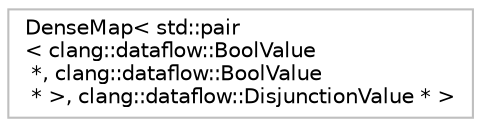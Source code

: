 digraph "Graphical Class Hierarchy"
{
 // LATEX_PDF_SIZE
  bgcolor="transparent";
  edge [fontname="Helvetica",fontsize="10",labelfontname="Helvetica",labelfontsize="10"];
  node [fontname="Helvetica",fontsize="10",shape=record];
  rankdir="LR";
  Node0 [label="DenseMap\< std::pair\l\< clang::dataflow::BoolValue\l *, clang::dataflow::BoolValue\l * \>, clang::dataflow::DisjunctionValue * \>",height=0.2,width=0.4,color="grey75",tooltip=" "];
}

